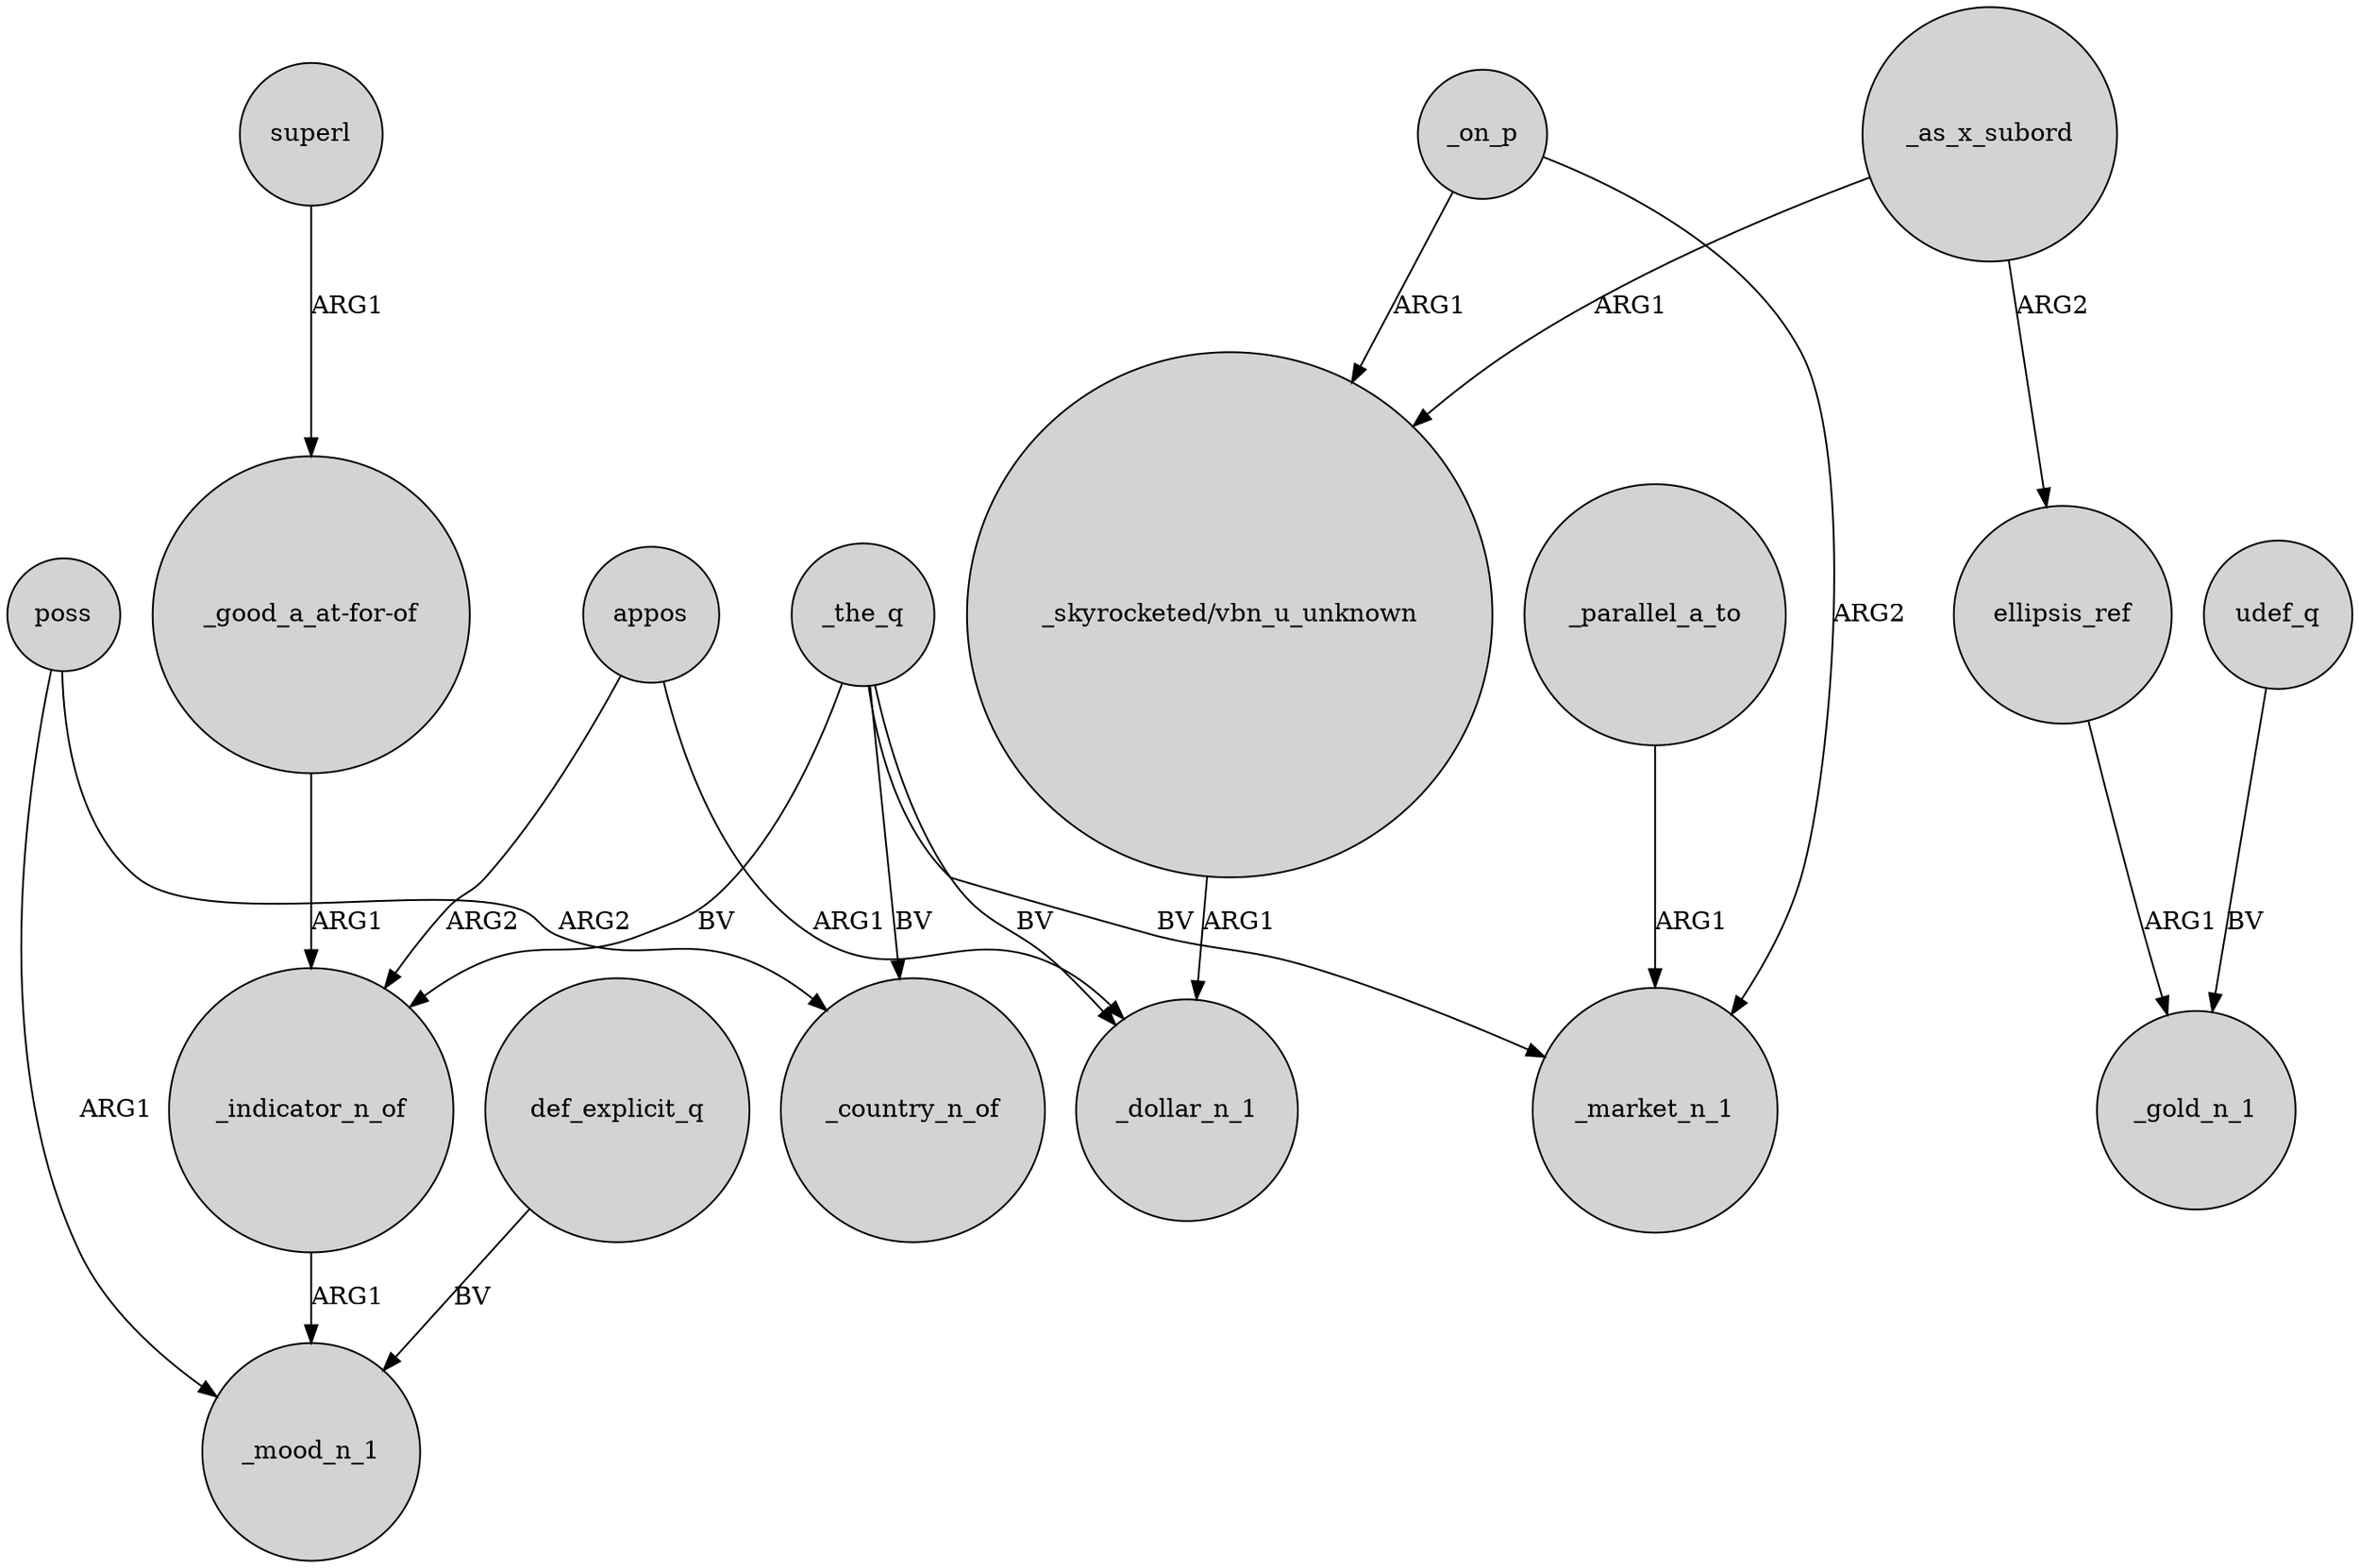 digraph {
	node [shape=circle style=filled]
	appos -> _indicator_n_of [label=ARG2]
	poss -> _country_n_of [label=ARG2]
	_parallel_a_to -> _market_n_1 [label=ARG1]
	_the_q -> _indicator_n_of [label=BV]
	poss -> _mood_n_1 [label=ARG1]
	def_explicit_q -> _mood_n_1 [label=BV]
	_the_q -> _dollar_n_1 [label=BV]
	_on_p -> _market_n_1 [label=ARG2]
	_the_q -> _country_n_of [label=BV]
	superl -> "_good_a_at-for-of" [label=ARG1]
	udef_q -> _gold_n_1 [label=BV]
	appos -> _dollar_n_1 [label=ARG1]
	_as_x_subord -> "_skyrocketed/vbn_u_unknown" [label=ARG1]
	"_good_a_at-for-of" -> _indicator_n_of [label=ARG1]
	"_skyrocketed/vbn_u_unknown" -> _dollar_n_1 [label=ARG1]
	_as_x_subord -> ellipsis_ref [label=ARG2]
	ellipsis_ref -> _gold_n_1 [label=ARG1]
	_the_q -> _market_n_1 [label=BV]
	_on_p -> "_skyrocketed/vbn_u_unknown" [label=ARG1]
	_indicator_n_of -> _mood_n_1 [label=ARG1]
}
